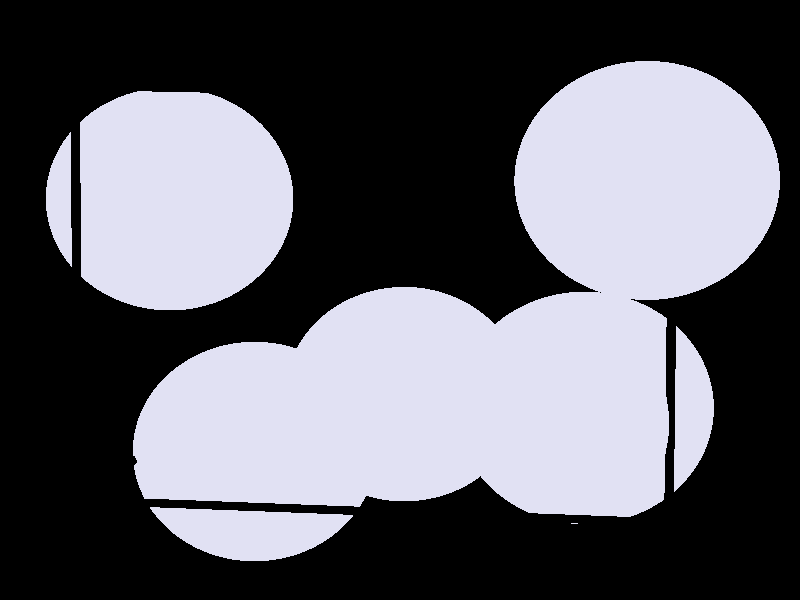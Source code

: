 #include "colors.inc"
#include "finish.inc"

global_settings {assumed_gamma 1 max_trace_level 6}
background {color White transmit 1.0}
camera {perspective
  right -8.35*x up 6.95*y
  direction 50.00*z
  location <0,0,50.00> look_at <0,0,0>}


light_source {<  2.00,   3.00,  40.00> color White
  area_light <0.70, 0, 0>, <0, 0.70, 0>, 3, 3
  adaptive 1 jitter}
// no fog
#declare simple = finish {phong 0.7}
#declare pale = finish {ambient 0.5 diffuse 0.85 roughness 0.001 specular 0.200 }
#declare intermediate = finish {ambient 0.3 diffuse 0.6 specular 0.1 roughness 0.04}
#declare vmd = finish {ambient 0.0 diffuse 0.65 phong 0.1 phong_size 40.0 specular 0.5 }
#declare jmol = finish {ambient 0.2 diffuse 0.6 specular 1 roughness 0.001 metallic}
#declare ase2 = finish {ambient 0.05 brilliance 3 diffuse 0.6 metallic specular 0.7 roughness 0.04 reflection 0.15}
#declare ase3 = finish {ambient 0.15 brilliance 2 diffuse 0.6 metallic specular 1.0 roughness 0.001 reflection 0.0}
#declare glass = finish {ambient 0.05 diffuse 0.3 specular 1.0 roughness 0.001}
#declare glass2 = finish {ambient 0.01 diffuse 0.3 specular 1.0 reflection 0.25 roughness 0.001}
#declare Rcell = 0.050;
#declare Rbond = 0.100;

#macro atom(LOC, R, COL, TRANS, FIN)
  sphere{LOC, R texture{pigment{color COL transmit TRANS} finish{FIN}}}
#end
#macro constrain(LOC, R, COL, TRANS FIN)
union{torus{R, Rcell rotate 45*z texture{pigment{color COL transmit TRANS} finish{FIN}}}
     torus{R, Rcell rotate -45*z texture{pigment{color COL transmit TRANS} finish{FIN}}}
     translate LOC}
#end

cylinder {< -3.49,  -2.41,  -1.96>, < -2.57,  -1.65,  -6.74>, Rcell pigment {Black}}
cylinder {< -3.47,   2.54,  -1.16>, < -2.56,   3.31,  -5.95>, Rcell pigment {Black}}
cylinder {<  2.86,   2.34,   0.01>, <  3.77,   3.10,  -4.77>, Rcell pigment {Black}}
cylinder {<  2.85,  -2.62,  -0.78>, <  3.76,  -1.85,  -5.57>, Rcell pigment {Black}}
cylinder {< -3.49,  -2.41,  -1.96>, < -3.47,   2.54,  -1.16>, Rcell pigment {Black}}
cylinder {< -2.57,  -1.65,  -6.74>, < -2.56,   3.31,  -5.95>, Rcell pigment {Black}}
cylinder {<  3.76,  -1.85,  -5.57>, <  3.77,   3.10,  -4.77>, Rcell pigment {Black}}
cylinder {<  2.85,  -2.62,  -0.78>, <  2.86,   2.34,   0.01>, Rcell pigment {Black}}
cylinder {< -3.49,  -2.41,  -1.96>, <  2.85,  -2.62,  -0.78>, Rcell pigment {Black}}
cylinder {< -2.57,  -1.65,  -6.74>, <  3.76,  -1.85,  -5.57>, Rcell pigment {Black}}
cylinder {< -2.56,   3.31,  -5.95>, <  3.77,   3.10,  -4.77>, Rcell pigment {Black}}
cylinder {< -3.47,   2.54,  -1.16>, <  2.86,   2.34,   0.01>, Rcell pigment {Black}}
atom(<  2.59,   1.39,  -0.24>, 1.39, rgb <0.75, 0.75, 0.90>, 0.0, ase2) // #0
atom(<  0.05,  -1.22,  -5.99>, 1.39, rgb <0.75, 0.75, 0.90>, 0.0, ase2) // #1
atom(<  1.99,  -1.29,  -1.63>, 1.39, rgb <0.75, 0.75, 0.90>, 0.0, ase2) // #2
atom(< -2.59,   1.26,  -3.88>, 1.39, rgb <0.75, 0.75, 0.90>, 0.0, ase2) // #3
atom(< -1.66,  -1.92,  -4.72>, 1.39, rgb <0.75, 0.75, 0.90>, 0.0, ase2) // #4

// no constraints
